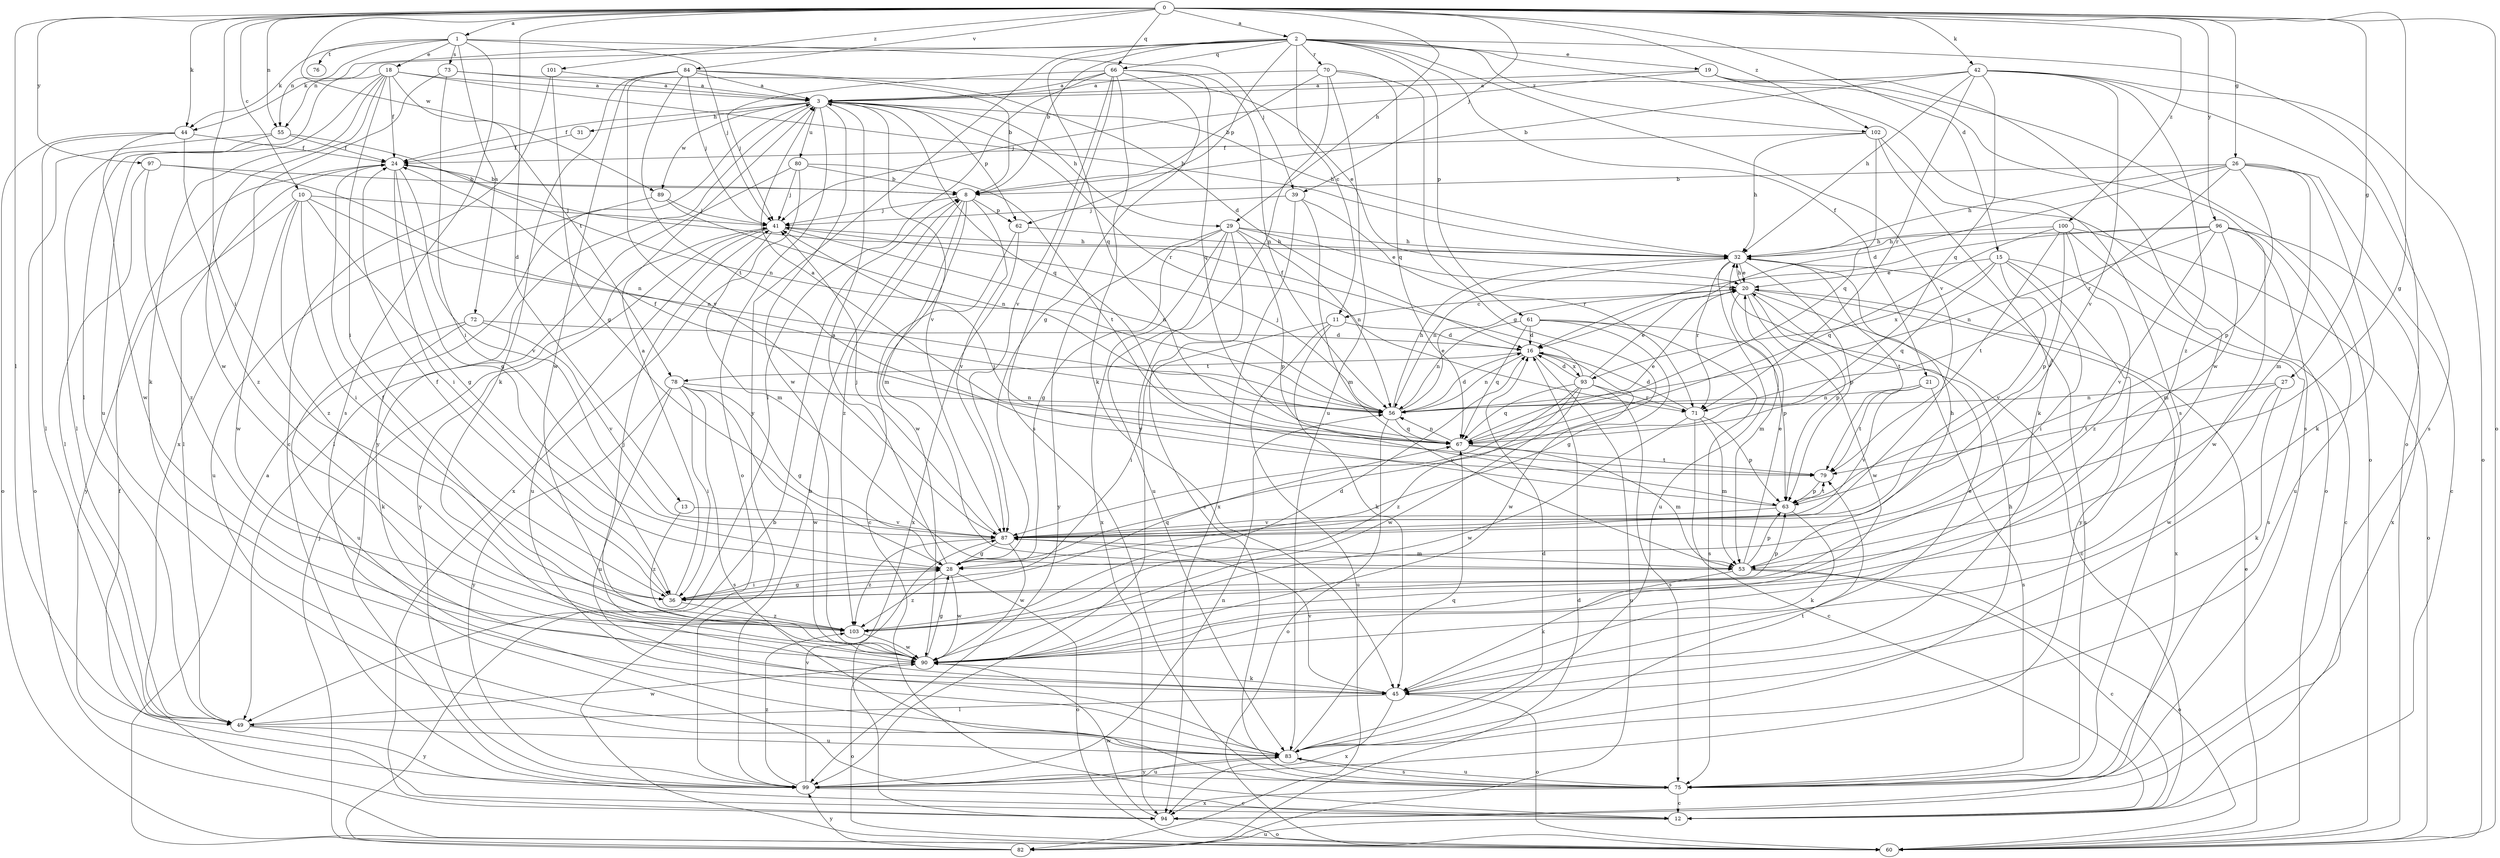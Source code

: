 strict digraph  {
0;
1;
2;
3;
8;
10;
11;
12;
13;
15;
16;
18;
19;
20;
21;
24;
26;
27;
28;
29;
31;
32;
36;
39;
41;
42;
44;
45;
49;
53;
55;
56;
60;
61;
62;
63;
66;
67;
70;
71;
72;
73;
75;
76;
78;
79;
80;
82;
83;
84;
87;
89;
90;
93;
94;
96;
97;
99;
100;
101;
102;
103;
0 -> 1  [label=a];
0 -> 2  [label=a];
0 -> 10  [label=c];
0 -> 13  [label=d];
0 -> 15  [label=d];
0 -> 26  [label=g];
0 -> 27  [label=g];
0 -> 28  [label=g];
0 -> 29  [label=h];
0 -> 36  [label=i];
0 -> 39  [label=j];
0 -> 42  [label=k];
0 -> 44  [label=k];
0 -> 49  [label=l];
0 -> 55  [label=n];
0 -> 60  [label=o];
0 -> 66  [label=q];
0 -> 84  [label=v];
0 -> 89  [label=w];
0 -> 96  [label=y];
0 -> 97  [label=y];
0 -> 100  [label=z];
0 -> 101  [label=z];
0 -> 102  [label=z];
1 -> 18  [label=e];
1 -> 39  [label=j];
1 -> 41  [label=j];
1 -> 44  [label=k];
1 -> 55  [label=n];
1 -> 72  [label=s];
1 -> 73  [label=s];
1 -> 75  [label=s];
1 -> 76  [label=t];
2 -> 8  [label=b];
2 -> 11  [label=c];
2 -> 19  [label=e];
2 -> 21  [label=f];
2 -> 44  [label=k];
2 -> 55  [label=n];
2 -> 60  [label=o];
2 -> 61  [label=p];
2 -> 62  [label=p];
2 -> 66  [label=q];
2 -> 67  [label=q];
2 -> 70  [label=r];
2 -> 75  [label=s];
2 -> 87  [label=v];
2 -> 99  [label=y];
2 -> 102  [label=z];
3 -> 24  [label=f];
3 -> 29  [label=h];
3 -> 31  [label=h];
3 -> 32  [label=h];
3 -> 60  [label=o];
3 -> 62  [label=p];
3 -> 67  [label=q];
3 -> 71  [label=r];
3 -> 80  [label=u];
3 -> 87  [label=v];
3 -> 89  [label=w];
3 -> 90  [label=w];
3 -> 99  [label=y];
8 -> 41  [label=j];
8 -> 53  [label=m];
8 -> 62  [label=p];
8 -> 87  [label=v];
8 -> 90  [label=w];
8 -> 103  [label=z];
10 -> 28  [label=g];
10 -> 36  [label=i];
10 -> 41  [label=j];
10 -> 56  [label=n];
10 -> 90  [label=w];
10 -> 99  [label=y];
10 -> 103  [label=z];
11 -> 16  [label=d];
11 -> 36  [label=i];
11 -> 45  [label=k];
11 -> 82  [label=u];
12 -> 24  [label=f];
12 -> 82  [label=u];
13 -> 87  [label=v];
13 -> 103  [label=z];
15 -> 20  [label=e];
15 -> 36  [label=i];
15 -> 67  [label=q];
15 -> 75  [label=s];
15 -> 87  [label=v];
15 -> 93  [label=x];
15 -> 99  [label=y];
16 -> 56  [label=n];
16 -> 78  [label=t];
16 -> 82  [label=u];
16 -> 90  [label=w];
16 -> 93  [label=x];
18 -> 3  [label=a];
18 -> 24  [label=f];
18 -> 32  [label=h];
18 -> 36  [label=i];
18 -> 45  [label=k];
18 -> 49  [label=l];
18 -> 78  [label=t];
18 -> 83  [label=u];
18 -> 90  [label=w];
19 -> 3  [label=a];
19 -> 41  [label=j];
19 -> 60  [label=o];
19 -> 75  [label=s];
19 -> 90  [label=w];
20 -> 11  [label=c];
20 -> 12  [label=c];
20 -> 32  [label=h];
20 -> 53  [label=m];
20 -> 63  [label=p];
20 -> 90  [label=w];
20 -> 94  [label=x];
21 -> 56  [label=n];
21 -> 75  [label=s];
21 -> 79  [label=t];
21 -> 87  [label=v];
24 -> 8  [label=b];
24 -> 28  [label=g];
24 -> 36  [label=i];
24 -> 49  [label=l];
24 -> 87  [label=v];
26 -> 8  [label=b];
26 -> 12  [label=c];
26 -> 16  [label=d];
26 -> 32  [label=h];
26 -> 45  [label=k];
26 -> 53  [label=m];
26 -> 63  [label=p];
26 -> 71  [label=r];
27 -> 45  [label=k];
27 -> 56  [label=n];
27 -> 79  [label=t];
27 -> 90  [label=w];
28 -> 3  [label=a];
28 -> 36  [label=i];
28 -> 60  [label=o];
28 -> 90  [label=w];
28 -> 103  [label=z];
29 -> 20  [label=e];
29 -> 28  [label=g];
29 -> 32  [label=h];
29 -> 56  [label=n];
29 -> 63  [label=p];
29 -> 75  [label=s];
29 -> 83  [label=u];
29 -> 94  [label=x];
29 -> 99  [label=y];
31 -> 24  [label=f];
32 -> 20  [label=e];
32 -> 56  [label=n];
32 -> 63  [label=p];
32 -> 71  [label=r];
32 -> 75  [label=s];
32 -> 79  [label=t];
32 -> 83  [label=u];
36 -> 3  [label=a];
36 -> 24  [label=f];
36 -> 28  [label=g];
36 -> 63  [label=p];
36 -> 67  [label=q];
36 -> 103  [label=z];
39 -> 41  [label=j];
39 -> 53  [label=m];
39 -> 71  [label=r];
39 -> 94  [label=x];
41 -> 32  [label=h];
41 -> 53  [label=m];
41 -> 56  [label=n];
41 -> 83  [label=u];
41 -> 99  [label=y];
42 -> 3  [label=a];
42 -> 8  [label=b];
42 -> 32  [label=h];
42 -> 60  [label=o];
42 -> 67  [label=q];
42 -> 71  [label=r];
42 -> 75  [label=s];
42 -> 87  [label=v];
42 -> 103  [label=z];
44 -> 24  [label=f];
44 -> 49  [label=l];
44 -> 60  [label=o];
44 -> 90  [label=w];
44 -> 103  [label=z];
45 -> 20  [label=e];
45 -> 49  [label=l];
45 -> 60  [label=o];
45 -> 87  [label=v];
45 -> 94  [label=x];
49 -> 83  [label=u];
49 -> 90  [label=w];
49 -> 99  [label=y];
53 -> 12  [label=c];
53 -> 20  [label=e];
53 -> 32  [label=h];
53 -> 45  [label=k];
53 -> 60  [label=o];
53 -> 63  [label=p];
55 -> 24  [label=f];
55 -> 49  [label=l];
55 -> 56  [label=n];
55 -> 60  [label=o];
56 -> 16  [label=d];
56 -> 20  [label=e];
56 -> 32  [label=h];
56 -> 41  [label=j];
56 -> 60  [label=o];
56 -> 67  [label=q];
60 -> 20  [label=e];
61 -> 16  [label=d];
61 -> 28  [label=g];
61 -> 56  [label=n];
61 -> 63  [label=p];
61 -> 67  [label=q];
61 -> 75  [label=s];
62 -> 12  [label=c];
62 -> 32  [label=h];
62 -> 94  [label=x];
63 -> 41  [label=j];
63 -> 45  [label=k];
63 -> 79  [label=t];
63 -> 87  [label=v];
66 -> 3  [label=a];
66 -> 28  [label=g];
66 -> 41  [label=j];
66 -> 45  [label=k];
66 -> 49  [label=l];
66 -> 56  [label=n];
66 -> 67  [label=q];
66 -> 75  [label=s];
66 -> 87  [label=v];
67 -> 3  [label=a];
67 -> 20  [label=e];
67 -> 24  [label=f];
67 -> 53  [label=m];
67 -> 56  [label=n];
67 -> 79  [label=t];
70 -> 3  [label=a];
70 -> 8  [label=b];
70 -> 28  [label=g];
70 -> 67  [label=q];
70 -> 83  [label=u];
70 -> 99  [label=y];
71 -> 12  [label=c];
71 -> 16  [label=d];
71 -> 53  [label=m];
71 -> 63  [label=p];
71 -> 90  [label=w];
72 -> 16  [label=d];
72 -> 45  [label=k];
72 -> 83  [label=u];
72 -> 87  [label=v];
73 -> 3  [label=a];
73 -> 20  [label=e];
73 -> 36  [label=i];
73 -> 94  [label=x];
75 -> 12  [label=c];
75 -> 83  [label=u];
75 -> 94  [label=x];
78 -> 28  [label=g];
78 -> 36  [label=i];
78 -> 56  [label=n];
78 -> 75  [label=s];
78 -> 83  [label=u];
78 -> 90  [label=w];
78 -> 99  [label=y];
79 -> 63  [label=p];
80 -> 8  [label=b];
80 -> 41  [label=j];
80 -> 49  [label=l];
80 -> 79  [label=t];
80 -> 94  [label=x];
82 -> 3  [label=a];
82 -> 8  [label=b];
82 -> 16  [label=d];
82 -> 41  [label=j];
82 -> 99  [label=y];
83 -> 16  [label=d];
83 -> 32  [label=h];
83 -> 67  [label=q];
83 -> 75  [label=s];
83 -> 79  [label=t];
83 -> 99  [label=y];
84 -> 3  [label=a];
84 -> 8  [label=b];
84 -> 16  [label=d];
84 -> 41  [label=j];
84 -> 45  [label=k];
84 -> 79  [label=t];
84 -> 87  [label=v];
84 -> 90  [label=w];
87 -> 28  [label=g];
87 -> 41  [label=j];
87 -> 53  [label=m];
87 -> 90  [label=w];
87 -> 103  [label=z];
89 -> 41  [label=j];
89 -> 56  [label=n];
89 -> 83  [label=u];
90 -> 28  [label=g];
90 -> 41  [label=j];
90 -> 45  [label=k];
90 -> 60  [label=o];
93 -> 16  [label=d];
93 -> 20  [label=e];
93 -> 24  [label=f];
93 -> 67  [label=q];
93 -> 71  [label=r];
93 -> 75  [label=s];
93 -> 87  [label=v];
93 -> 90  [label=w];
93 -> 103  [label=z];
94 -> 60  [label=o];
94 -> 90  [label=w];
96 -> 16  [label=d];
96 -> 32  [label=h];
96 -> 53  [label=m];
96 -> 56  [label=n];
96 -> 83  [label=u];
96 -> 87  [label=v];
96 -> 90  [label=w];
96 -> 94  [label=x];
97 -> 8  [label=b];
97 -> 49  [label=l];
97 -> 56  [label=n];
97 -> 103  [label=z];
99 -> 8  [label=b];
99 -> 12  [label=c];
99 -> 56  [label=n];
99 -> 83  [label=u];
99 -> 87  [label=v];
99 -> 103  [label=z];
100 -> 12  [label=c];
100 -> 32  [label=h];
100 -> 60  [label=o];
100 -> 63  [label=p];
100 -> 67  [label=q];
100 -> 79  [label=t];
100 -> 103  [label=z];
101 -> 3  [label=a];
101 -> 12  [label=c];
101 -> 28  [label=g];
102 -> 24  [label=f];
102 -> 32  [label=h];
102 -> 45  [label=k];
102 -> 60  [label=o];
102 -> 67  [label=q];
103 -> 16  [label=d];
103 -> 24  [label=f];
103 -> 90  [label=w];
}
